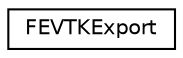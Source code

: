 digraph "Graphical Class Hierarchy"
{
  edge [fontname="Helvetica",fontsize="10",labelfontname="Helvetica",labelfontsize="10"];
  node [fontname="Helvetica",fontsize="10",shape=record];
  rankdir="LR";
  Node1 [label="FEVTKExport",height=0.2,width=0.4,color="black", fillcolor="white", style="filled",URL="$class_f_e_v_t_k_export.html"];
}
